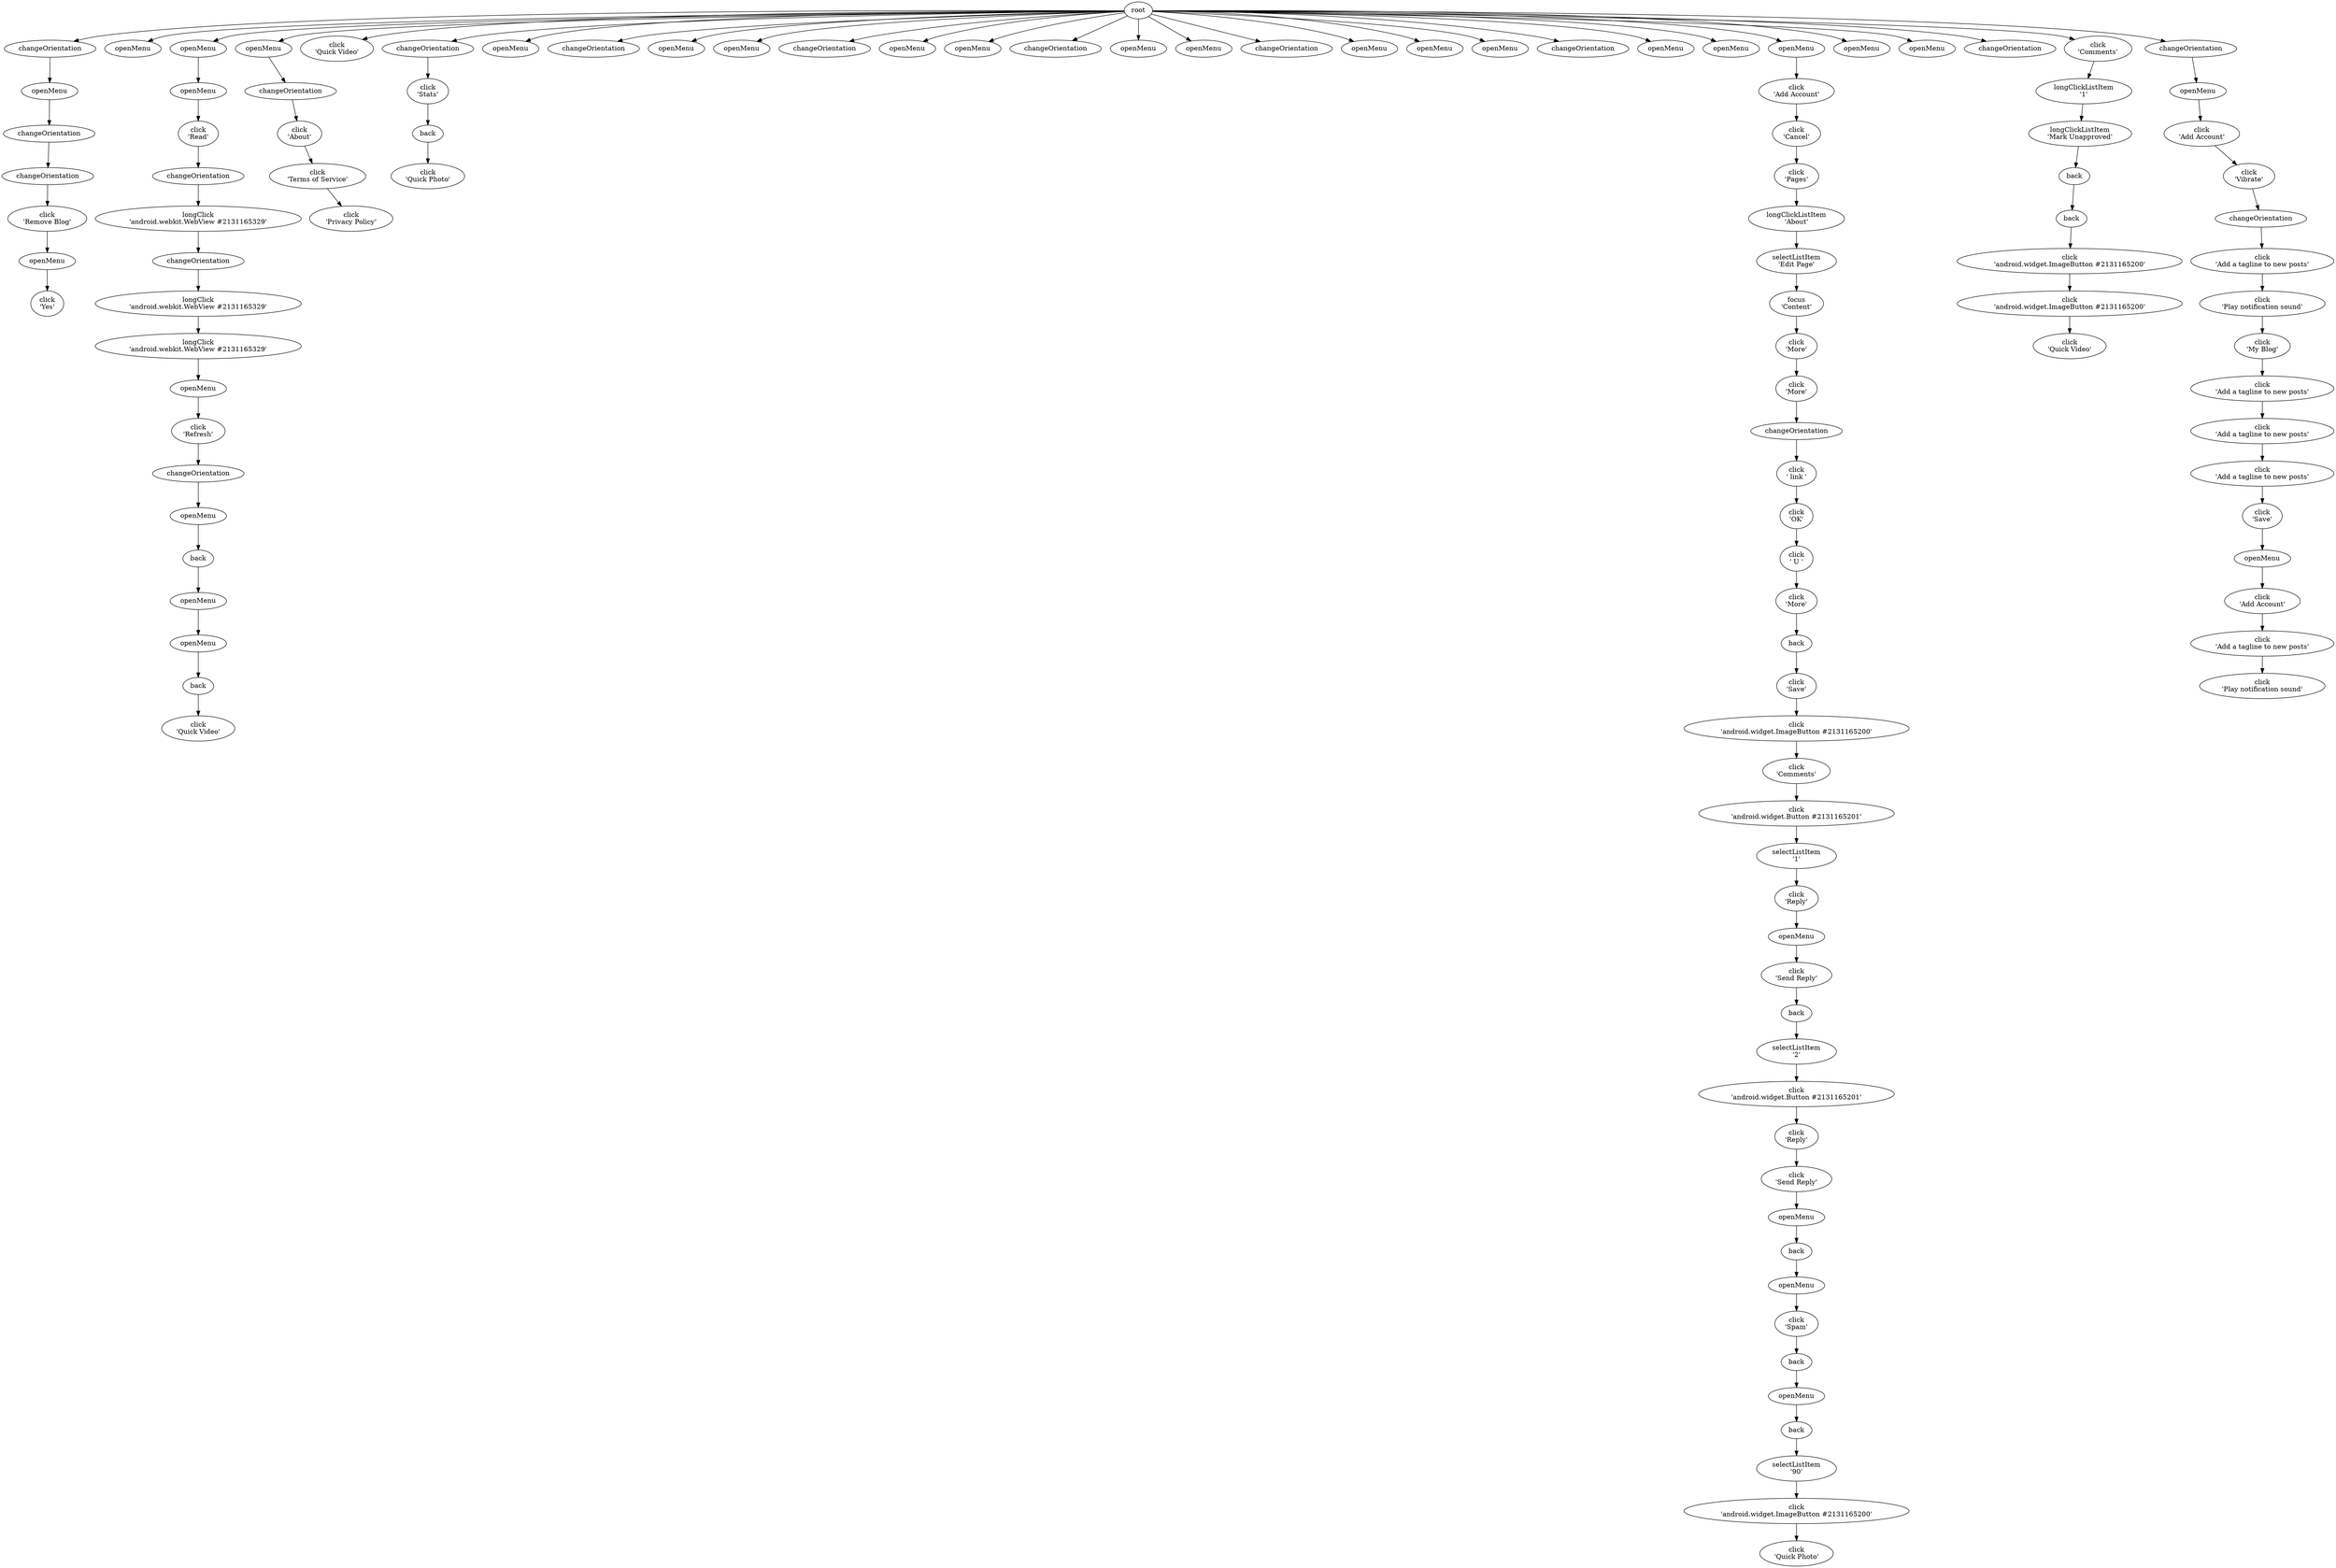digraph EFG {

## Edges

	root -> e1;
	e1 -> e16;
	e16 -> e24;
	e24 -> e31;
	e31 -> e34;
	e34 -> e42;
	e42 -> e44;
	root -> e49;
	root -> e51;
	e51 -> e58;
	e58 -> e71;
	e71 -> e79;
	e79 -> e80;
	e80 -> e87;
	e87 -> e88;
	e88 -> e92;
	e92 -> e98;
	e98 -> e102;
	e102 -> e109;
	e109 -> e112;
	e112 -> e117;
	e117 -> e122;
	e122 -> e128;
	e128 -> e131;
	e131 -> e140;
	root -> e150;
	e150 -> e158;
	e158 -> e162;
	e162 -> e166;
	e166 -> e173;
	root -> e184;
	root -> e194;
	e194 -> e207;
	e207 -> e213;
	e213 -> e220;
	root -> e232;
	root -> e235;
	root -> e236;
	root -> e238;
	root -> e241;
	root -> e242;
	root -> e244;
	root -> e247;
	root -> e248;
	root -> e250;
	root -> e253;
	root -> e254;
	root -> e256;
	root -> e258;
	root -> e261;
	root -> e262;
	root -> e264;
	root -> e266;
	e266 -> e268;
	e268 -> e280;
	e280 -> e293;
	e293 -> e310;
	e310 -> e316;
	e316 -> e325;
	e325 -> e338;
	e338 -> e350;
	e350 -> e366;
	e366 -> e372;
	e372 -> e379;
	e379 -> e387;
	e387 -> e403;
	e403 -> e417;
	e417 -> e422;
	e422 -> e436;
	e436 -> e460;
	e460 -> e471;
	e471 -> e475;
	e475 -> e488;
	e488 -> e497;
	e497 -> e499;
	e499 -> e504;
	e504 -> e508;
	e508 -> e525;
	e525 -> e534;
	e534 -> e540;
	e540 -> e546;
	e546 -> e550;
	e550 -> e562;
	e562 -> e568;
	e568 -> e575;
	e575 -> e587;
	e587 -> e597;
	e597 -> e601;
	e601 -> e620;
	e620 -> e634;
	root -> e646;
	root -> e648;
	root -> e651;
	root -> e661;
	e661 -> e669;
	e669 -> e684;
	e684 -> e691;
	e691 -> e694;
	e694 -> e697;
	e697 -> e713;
	e713 -> e724;
	root -> e735;
	e735 -> e750;
	e750 -> e752;
	e752 -> e761;
	e761 -> e778;
	e778 -> e783;
	e783 -> e790;
	e790 -> e799;
	e799 -> e813;
	e813 -> e823;
	e823 -> e833;
	e833 -> e845;
	e845 -> e863;
	e863 -> e865;
	e865 -> e876;
	e876 -> e883;

## Nodes

	e92 [label="longClick\n'android.webkit.WebView #2131165329'"];
	e735 [label="changeOrientation"];
	e475 [label="selectListItem\n'1'"];
	e207 [label="click\n'Stats'"];
	e534 [label="click\n'Reply'"];
	e865 [label="click\n'Add Account'"];
	e150 [label="openMenu"];
	e471 [label="click\n'android.widget.Button #2131165201'"];
	e863 [label="openMenu"];
	e293 [label="click\n'Pages'"];
	e140 [label="click\n'Quick Video'"];
	e88 [label="longClick\n'android.webkit.WebView #2131165329'"];
	e87 [label="changeOrientation"];
	e158 [label="changeOrientation"];
	e80 [label="longClick\n'android.webkit.WebView #2131165329'"];
	e601 [label="selectListItem\n'90'"];
	e684 [label="longClickListItem\n'Mark Unapproved'"];
	e540 [label="click\n'Send Reply'"];
	e488 [label="click\n'Reply'"];
	e546 [label="openMenu"];
	e162 [label="click\n'About'"];
	e79 [label="changeOrientation"];
	e131 [label="back"];
	e338 [label="click\n'More'"];
	e166 [label="click\n'Terms of Service'"];
	e403 [label="click\n'More'"];
	e790 [label="click\n'Play notification sound'"];
	e16 [label="openMenu"];
	e128 [label="openMenu"];
	e220 [label="click\n'Quick Photo'"];
	e691 [label="back"];
	e713 [label="click\n'android.widget.ImageButton #2131165200'"];
	e694 [label="back"];
	e697 [label="click\n'android.widget.ImageButton #2131165200'"];
	e497 [label="openMenu"];
	e845 [label="click\n'Save'"];
	e499 [label="click\n'Send Reply'"];
	e122 [label="openMenu"];
	e597 [label="back"];
	e799 [label="click\n'My Blog'"];
	e173 [label="click\n'Privacy Policy'"];
	e325 [label="focus\n'Content'"];
	e417 [label="back"];
	e310 [label="longClickListItem\n'About'"];
	e422 [label="click\n'Save'"];
	e117 [label="back"];
	e724 [label="click\n'Quick Video'"];
	e24 [label="changeOrientation"];
	e213 [label="back"];
	e833 [label="click\n'Add a tagline to new posts'"];
	e525 [label="click\n'android.widget.Button #2131165201'"];
	e112 [label="openMenu"];
	e280 [label="click\n'Cancel'"];
	e184 [label="click\n'Quick Video'"];
	e98 [label="openMenu"];
	e316 [label="selectListItem\n'Edit Page'"];
	e620 [label="click\n'android.widget.ImageButton #2131165200'"];
	e778 [label="changeOrientation"];
	e31 [label="changeOrientation"];
	e244 [label="openMenu"];
	e241 [label="changeOrientation"];
	e34 [label="click\n'Remove Blog'"];
	e242 [label="openMenu"];
	e436 [label="click\n'android.widget.ImageButton #2131165200'"];
	e634 [label="click\n'Quick Photo'"];
	e813 [label="click\n'Add a tagline to new posts'"];
	e109 [label="changeOrientation"];
	e387 [label="click\n' U '"];
	e102 [label="click\n'Refresh'"];
	e575 [label="back"];
	e194 [label="changeOrientation"];
	e248 [label="openMenu"];
	e247 [label="changeOrientation"];
	e232 [label="openMenu"];
	e235 [label="changeOrientation"];
	e42 [label="openMenu"];
	e44 [label="click\n'Yes'"];
	e372 [label="click\n' link '"];
	e648 [label="openMenu"];
	e49 [label="openMenu"];
	e823 [label="click\n'Add a tagline to new posts'"];
	e646 [label="openMenu"];
	e379 [label="click\n'OK'"];
	e508 [label="selectListItem\n'2'"];
	e1 [label="changeOrientation"];
	e587 [label="openMenu"];
	e783 [label="click\n'Add a tagline to new posts'"];
	e236 [label="openMenu"];
	e504 [label="back"];
	e238 [label="openMenu"];
	e264 [label="openMenu"];
	e261 [label="changeOrientation"];
	e262 [label="openMenu"];
	e883 [label="click\n'Play notification sound'"];
	e268 [label="click\n'Add Account'"];
	e51 [label="openMenu"];
	e266 [label="openMenu"];
	e366 [label="changeOrientation"];
	e58 [label="openMenu"];
	e651 [label="changeOrientation"];
	e550 [label="back"];
	e752 [label="click\n'Add Account'"];
	e750 [label="openMenu"];
	e250 [label="openMenu"];
	e253 [label="changeOrientation"];
	e254 [label="openMenu"];
	e256 [label="openMenu"];
	e669 [label="longClickListItem\n'1'"];
	e350 [label="click\n'More'"];
	e568 [label="click\n'Spam'"];
	e562 [label="openMenu"];
	e661 [label="click\n'Comments'"];
	e761 [label="click\n'Vibrate'"];
	e258 [label="openMenu"];
	e71 [label="click\n'Read'"];
	e876 [label="click\n'Add a tagline to new posts'"];
	e460 [label="click\n'Comments'"];

}
